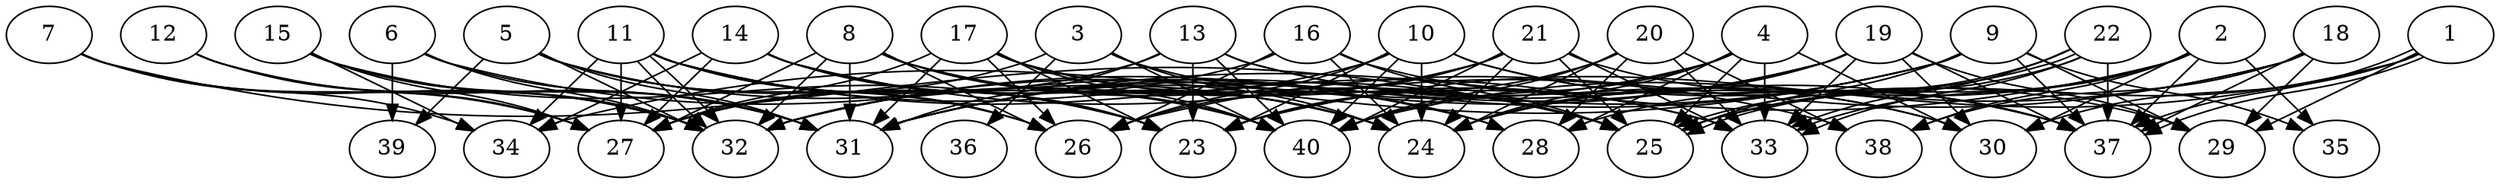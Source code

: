 // DAG automatically generated by daggen at Thu Oct  3 14:06:49 2019
// ./daggen --dot -n 40 --ccr 0.3 --fat 0.9 --regular 0.7 --density 0.6 --mindata 5242880 --maxdata 52428800 
digraph G {
  1 [size="105755307", alpha="0.04", expect_size="31726592"] 
  1 -> 23 [size ="31726592"]
  1 -> 25 [size ="31726592"]
  1 -> 29 [size ="31726592"]
  1 -> 30 [size ="31726592"]
  1 -> 37 [size ="31726592"]
  1 -> 37 [size ="31726592"]
  2 [size="162078720", alpha="0.03", expect_size="48623616"] 
  2 -> 24 [size ="48623616"]
  2 -> 25 [size ="48623616"]
  2 -> 30 [size ="48623616"]
  2 -> 31 [size ="48623616"]
  2 -> 33 [size ="48623616"]
  2 -> 35 [size ="48623616"]
  2 -> 37 [size ="48623616"]
  2 -> 38 [size ="48623616"]
  3 [size="145022293", alpha="0.04", expect_size="43506688"] 
  3 -> 24 [size ="43506688"]
  3 -> 25 [size ="43506688"]
  3 -> 27 [size ="43506688"]
  3 -> 36 [size ="43506688"]
  3 -> 40 [size ="43506688"]
  4 [size="51404800", alpha="0.18", expect_size="15421440"] 
  4 -> 24 [size ="15421440"]
  4 -> 25 [size ="15421440"]
  4 -> 28 [size ="15421440"]
  4 -> 30 [size ="15421440"]
  4 -> 31 [size ="15421440"]
  4 -> 33 [size ="15421440"]
  4 -> 40 [size ="15421440"]
  5 [size="162573653", alpha="0.10", expect_size="48772096"] 
  5 -> 23 [size ="48772096"]
  5 -> 24 [size ="48772096"]
  5 -> 26 [size ="48772096"]
  5 -> 31 [size ="48772096"]
  5 -> 32 [size ="48772096"]
  5 -> 39 [size ="48772096"]
  6 [size="162976427", alpha="0.04", expect_size="48892928"] 
  6 -> 28 [size ="48892928"]
  6 -> 31 [size ="48892928"]
  6 -> 32 [size ="48892928"]
  6 -> 39 [size ="48892928"]
  7 [size="141632853", alpha="0.17", expect_size="42489856"] 
  7 -> 25 [size ="42489856"]
  7 -> 27 [size ="42489856"]
  7 -> 32 [size ="42489856"]
  7 -> 34 [size ="42489856"]
  8 [size="162048000", alpha="0.02", expect_size="48614400"] 
  8 -> 24 [size ="48614400"]
  8 -> 25 [size ="48614400"]
  8 -> 26 [size ="48614400"]
  8 -> 27 [size ="48614400"]
  8 -> 31 [size ="48614400"]
  8 -> 32 [size ="48614400"]
  8 -> 40 [size ="48614400"]
  9 [size="97901227", alpha="0.18", expect_size="29370368"] 
  9 -> 25 [size ="29370368"]
  9 -> 29 [size ="29370368"]
  9 -> 31 [size ="29370368"]
  9 -> 32 [size ="29370368"]
  9 -> 34 [size ="29370368"]
  9 -> 35 [size ="29370368"]
  9 -> 37 [size ="29370368"]
  10 [size="88272213", alpha="0.02", expect_size="26481664"] 
  10 -> 23 [size ="26481664"]
  10 -> 24 [size ="26481664"]
  10 -> 26 [size ="26481664"]
  10 -> 29 [size ="26481664"]
  10 -> 32 [size ="26481664"]
  10 -> 37 [size ="26481664"]
  10 -> 40 [size ="26481664"]
  11 [size="109909333", alpha="0.09", expect_size="32972800"] 
  11 -> 25 [size ="32972800"]
  11 -> 26 [size ="32972800"]
  11 -> 27 [size ="32972800"]
  11 -> 32 [size ="32972800"]
  11 -> 32 [size ="32972800"]
  11 -> 33 [size ="32972800"]
  11 -> 34 [size ="32972800"]
  11 -> 40 [size ="32972800"]
  12 [size="144397653", alpha="0.18", expect_size="43319296"] 
  12 -> 27 [size ="43319296"]
  12 -> 31 [size ="43319296"]
  12 -> 32 [size ="43319296"]
  13 [size="165307733", alpha="0.07", expect_size="49592320"] 
  13 -> 23 [size ="49592320"]
  13 -> 27 [size ="49592320"]
  13 -> 30 [size ="49592320"]
  13 -> 31 [size ="49592320"]
  13 -> 37 [size ="49592320"]
  13 -> 40 [size ="49592320"]
  14 [size="36263253", alpha="0.19", expect_size="10878976"] 
  14 -> 23 [size ="10878976"]
  14 -> 24 [size ="10878976"]
  14 -> 27 [size ="10878976"]
  14 -> 34 [size ="10878976"]
  14 -> 38 [size ="10878976"]
  15 [size="174028800", alpha="0.12", expect_size="52208640"] 
  15 -> 23 [size ="52208640"]
  15 -> 27 [size ="52208640"]
  15 -> 31 [size ="52208640"]
  15 -> 32 [size ="52208640"]
  15 -> 34 [size ="52208640"]
  16 [size="98256213", alpha="0.10", expect_size="29476864"] 
  16 -> 24 [size ="29476864"]
  16 -> 25 [size ="29476864"]
  16 -> 26 [size ="29476864"]
  16 -> 27 [size ="29476864"]
  16 -> 30 [size ="29476864"]
  17 [size="131553280", alpha="0.14", expect_size="39465984"] 
  17 -> 23 [size ="39465984"]
  17 -> 26 [size ="39465984"]
  17 -> 27 [size ="39465984"]
  17 -> 28 [size ="39465984"]
  17 -> 31 [size ="39465984"]
  17 -> 33 [size ="39465984"]
  17 -> 40 [size ="39465984"]
  18 [size="110035627", alpha="0.05", expect_size="33010688"] 
  18 -> 26 [size ="33010688"]
  18 -> 29 [size ="33010688"]
  18 -> 37 [size ="33010688"]
  18 -> 38 [size ="33010688"]
  18 -> 40 [size ="33010688"]
  19 [size="122289493", alpha="0.07", expect_size="36686848"] 
  19 -> 23 [size ="36686848"]
  19 -> 24 [size ="36686848"]
  19 -> 29 [size ="36686848"]
  19 -> 30 [size ="36686848"]
  19 -> 31 [size ="36686848"]
  19 -> 32 [size ="36686848"]
  19 -> 33 [size ="36686848"]
  19 -> 37 [size ="36686848"]
  20 [size="103263573", alpha="0.11", expect_size="30979072"] 
  20 -> 23 [size ="30979072"]
  20 -> 24 [size ="30979072"]
  20 -> 28 [size ="30979072"]
  20 -> 33 [size ="30979072"]
  20 -> 38 [size ="30979072"]
  20 -> 40 [size ="30979072"]
  21 [size="119063893", alpha="0.07", expect_size="35719168"] 
  21 -> 24 [size ="35719168"]
  21 -> 25 [size ="35719168"]
  21 -> 26 [size ="35719168"]
  21 -> 32 [size ="35719168"]
  21 -> 33 [size ="35719168"]
  21 -> 37 [size ="35719168"]
  21 -> 40 [size ="35719168"]
  22 [size="33372160", alpha="0.02", expect_size="10011648"] 
  22 -> 25 [size ="10011648"]
  22 -> 25 [size ="10011648"]
  22 -> 28 [size ="10011648"]
  22 -> 33 [size ="10011648"]
  22 -> 33 [size ="10011648"]
  22 -> 37 [size ="10011648"]
  23 [size="19114667", alpha="0.12", expect_size="5734400"] 
  24 [size="74577920", alpha="0.07", expect_size="22373376"] 
  25 [size="64034133", alpha="0.00", expect_size="19210240"] 
  26 [size="155013120", alpha="0.12", expect_size="46503936"] 
  27 [size="74618880", alpha="0.20", expect_size="22385664"] 
  28 [size="27009707", alpha="0.06", expect_size="8102912"] 
  29 [size="65597440", alpha="0.02", expect_size="19679232"] 
  30 [size="117934080", alpha="0.07", expect_size="35380224"] 
  31 [size="50128213", alpha="0.04", expect_size="15038464"] 
  32 [size="107755520", alpha="0.17", expect_size="32326656"] 
  33 [size="120842240", alpha="0.09", expect_size="36252672"] 
  34 [size="59648000", alpha="0.04", expect_size="17894400"] 
  35 [size="115387733", alpha="0.18", expect_size="34616320"] 
  36 [size="118589440", alpha="0.02", expect_size="35576832"] 
  37 [size="57470293", alpha="0.01", expect_size="17241088"] 
  38 [size="56186880", alpha="0.12", expect_size="16856064"] 
  39 [size="102027947", alpha="0.16", expect_size="30608384"] 
  40 [size="118128640", alpha="0.11", expect_size="35438592"] 
}
